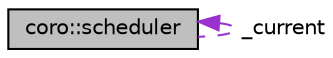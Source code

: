 digraph "coro::scheduler"
{
 // LATEX_PDF_SIZE
  edge [fontname="Helvetica",fontsize="10",labelfontname="Helvetica",labelfontsize="10"];
  node [fontname="Helvetica",fontsize="10",shape=record];
  Node1 [label="coro::scheduler",height=0.2,width=0.4,color="black", fillcolor="grey75", style="filled", fontcolor="black",tooltip="scheduler for coroutines"];
  Node1 -> Node1 [dir="back",color="darkorchid3",fontsize="10",style="dashed",label=" _current" ,fontname="Helvetica"];
}
